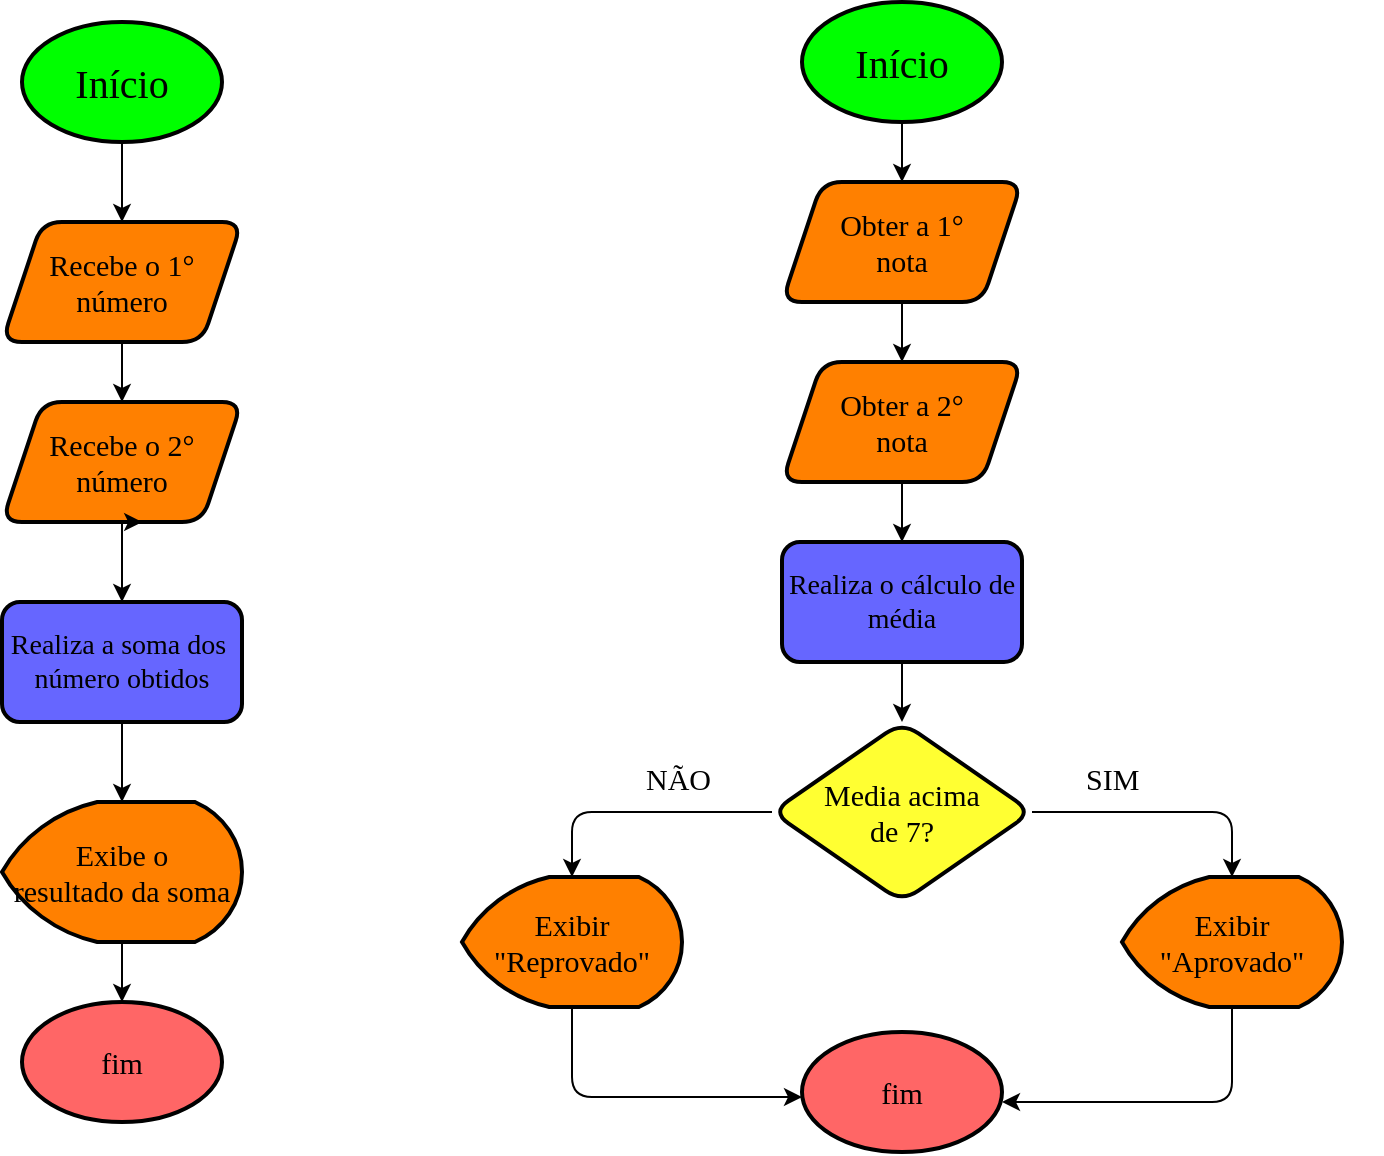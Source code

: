 <mxfile version="23.1.4" type="device" pages="2">
  <diagram name="Página-1" id="GwwbsuIYYyvBAM-cf4rD">
    <mxGraphModel dx="1050" dy="565" grid="1" gridSize="10" guides="1" tooltips="1" connect="1" arrows="1" fold="1" page="1" pageScale="1" pageWidth="827" pageHeight="1169" math="0" shadow="0">
      <root>
        <mxCell id="0" />
        <mxCell id="1" parent="0" />
        <mxCell id="wofZfrd_NkYdQqWlHPXu-3" value="" style="edgeStyle=orthogonalEdgeStyle;rounded=1;orthogonalLoop=1;jettySize=auto;html=1;fillColor=none;" parent="1" source="wofZfrd_NkYdQqWlHPXu-1" target="wofZfrd_NkYdQqWlHPXu-2" edge="1">
          <mxGeometry relative="1" as="geometry" />
        </mxCell>
        <mxCell id="wofZfrd_NkYdQqWlHPXu-1" value="&lt;font style=&quot;vertical-align: inherit;&quot;&gt;&lt;font style=&quot;vertical-align: inherit;&quot;&gt;&lt;font style=&quot;vertical-align: inherit;&quot;&gt;&lt;font style=&quot;vertical-align: inherit;&quot;&gt;&lt;font style=&quot;vertical-align: inherit;&quot;&gt;&lt;font face=&quot;Georgia&quot; style=&quot;vertical-align: inherit; font-size: 20px;&quot;&gt;Início&lt;/font&gt;&lt;/font&gt;&lt;/font&gt;&lt;/font&gt;&lt;/font&gt;&lt;/font&gt;" style="strokeWidth=2;html=1;shape=mxgraph.flowchart.start_1;whiteSpace=wrap;fillColor=#00FF00;rounded=1;" parent="1" vertex="1">
          <mxGeometry x="50" y="20" width="100" height="60" as="geometry" />
        </mxCell>
        <mxCell id="wofZfrd_NkYdQqWlHPXu-5" value="" style="edgeStyle=orthogonalEdgeStyle;rounded=1;orthogonalLoop=1;jettySize=auto;html=1;" parent="1" source="wofZfrd_NkYdQqWlHPXu-2" target="wofZfrd_NkYdQqWlHPXu-4" edge="1">
          <mxGeometry relative="1" as="geometry" />
        </mxCell>
        <mxCell id="wofZfrd_NkYdQqWlHPXu-2" value="&lt;font face=&quot;Georgia&quot; style=&quot;font-size: 15px;&quot;&gt;Recebe o 1° &lt;br&gt;número&lt;/font&gt;" style="shape=parallelogram;perimeter=parallelogramPerimeter;whiteSpace=wrap;html=1;fixedSize=1;fillColor=#FF8000;strokeWidth=2;rounded=1;" parent="1" vertex="1">
          <mxGeometry x="40" y="120" width="120" height="60" as="geometry" />
        </mxCell>
        <mxCell id="wofZfrd_NkYdQqWlHPXu-8" value="" style="edgeStyle=orthogonalEdgeStyle;rounded=1;orthogonalLoop=1;jettySize=auto;html=1;" parent="1" source="wofZfrd_NkYdQqWlHPXu-4" target="wofZfrd_NkYdQqWlHPXu-7" edge="1">
          <mxGeometry relative="1" as="geometry" />
        </mxCell>
        <mxCell id="wofZfrd_NkYdQqWlHPXu-4" value="&lt;font face=&quot;Georgia&quot; style=&quot;font-size: 15px;&quot;&gt;Recebe o 2° &lt;br&gt;número&lt;/font&gt;" style="shape=parallelogram;perimeter=parallelogramPerimeter;whiteSpace=wrap;html=1;fixedSize=1;fillColor=#FF8000;strokeWidth=2;rounded=1;" parent="1" vertex="1">
          <mxGeometry x="40" y="210" width="120" height="60" as="geometry" />
        </mxCell>
        <mxCell id="wofZfrd_NkYdQqWlHPXu-6" style="edgeStyle=orthogonalEdgeStyle;rounded=1;orthogonalLoop=1;jettySize=auto;html=1;exitX=0.5;exitY=1;exitDx=0;exitDy=0;entryX=0.584;entryY=0.993;entryDx=0;entryDy=0;entryPerimeter=0;" parent="1" source="wofZfrd_NkYdQqWlHPXu-4" target="wofZfrd_NkYdQqWlHPXu-4" edge="1">
          <mxGeometry relative="1" as="geometry" />
        </mxCell>
        <mxCell id="wofZfrd_NkYdQqWlHPXu-12" value="" style="edgeStyle=orthogonalEdgeStyle;rounded=1;orthogonalLoop=1;jettySize=auto;html=1;" parent="1" source="wofZfrd_NkYdQqWlHPXu-7" target="wofZfrd_NkYdQqWlHPXu-11" edge="1">
          <mxGeometry relative="1" as="geometry" />
        </mxCell>
        <mxCell id="wofZfrd_NkYdQqWlHPXu-7" value="&lt;font face=&quot;Georgia&quot; style=&quot;font-size: 14px;&quot;&gt;Realiza a soma dos&amp;nbsp;&lt;br&gt;número obtidos&lt;/font&gt;" style="whiteSpace=wrap;html=1;fillColor=#6666FF;strokeWidth=2;rounded=1;" parent="1" vertex="1">
          <mxGeometry x="40" y="310" width="120" height="60" as="geometry" />
        </mxCell>
        <mxCell id="OnCNZ22-RfatHQXrc4Uk-1" value="" style="edgeStyle=orthogonalEdgeStyle;rounded=1;orthogonalLoop=1;jettySize=auto;html=1;" edge="1" parent="1" source="wofZfrd_NkYdQqWlHPXu-11" target="wofZfrd_NkYdQqWlHPXu-13">
          <mxGeometry relative="1" as="geometry" />
        </mxCell>
        <mxCell id="wofZfrd_NkYdQqWlHPXu-11" value="&lt;font face=&quot;Georgia&quot; style=&quot;font-size: 15px;&quot;&gt;Exibe o&lt;br&gt;&amp;nbsp;resultado da soma&amp;nbsp;&lt;/font&gt;" style="strokeWidth=2;html=1;shape=mxgraph.flowchart.display;whiteSpace=wrap;fillColor=#FF8000;rounded=1;" parent="1" vertex="1">
          <mxGeometry x="40" y="410" width="120" height="70" as="geometry" />
        </mxCell>
        <mxCell id="wofZfrd_NkYdQqWlHPXu-13" value="&lt;font face=&quot;Georgia&quot; style=&quot;font-size: 15px;&quot;&gt;fim&lt;/font&gt;" style="strokeWidth=2;html=1;shape=mxgraph.flowchart.start_1;whiteSpace=wrap;fillColor=#FF6666;rounded=1;" parent="1" vertex="1">
          <mxGeometry x="50" y="510" width="100" height="60" as="geometry" />
        </mxCell>
        <mxCell id="OnCNZ22-RfatHQXrc4Uk-4" value="" style="edgeStyle=orthogonalEdgeStyle;rounded=1;orthogonalLoop=1;jettySize=auto;html=1;" edge="1" parent="1" source="OnCNZ22-RfatHQXrc4Uk-2" target="OnCNZ22-RfatHQXrc4Uk-3">
          <mxGeometry relative="1" as="geometry" />
        </mxCell>
        <mxCell id="OnCNZ22-RfatHQXrc4Uk-2" value="&lt;font style=&quot;vertical-align: inherit;&quot;&gt;&lt;font style=&quot;vertical-align: inherit;&quot;&gt;&lt;font style=&quot;vertical-align: inherit;&quot;&gt;&lt;font style=&quot;vertical-align: inherit;&quot;&gt;&lt;font style=&quot;vertical-align: inherit;&quot;&gt;&lt;font face=&quot;Georgia&quot; style=&quot;vertical-align: inherit; font-size: 20px;&quot;&gt;Início&lt;/font&gt;&lt;/font&gt;&lt;/font&gt;&lt;/font&gt;&lt;/font&gt;&lt;/font&gt;" style="strokeWidth=2;html=1;shape=mxgraph.flowchart.start_1;whiteSpace=wrap;fillColor=#00FF00;rounded=1;" vertex="1" parent="1">
          <mxGeometry x="440" y="10" width="100" height="60" as="geometry" />
        </mxCell>
        <mxCell id="OnCNZ22-RfatHQXrc4Uk-6" value="" style="edgeStyle=orthogonalEdgeStyle;rounded=1;orthogonalLoop=1;jettySize=auto;html=1;" edge="1" parent="1" source="OnCNZ22-RfatHQXrc4Uk-3" target="OnCNZ22-RfatHQXrc4Uk-5">
          <mxGeometry relative="1" as="geometry" />
        </mxCell>
        <mxCell id="OnCNZ22-RfatHQXrc4Uk-3" value="&lt;font face=&quot;Georgia&quot;&gt;&lt;span style=&quot;font-size: 15px;&quot;&gt;Obter a 1° &lt;br&gt;nota&lt;/span&gt;&lt;/font&gt;" style="shape=parallelogram;perimeter=parallelogramPerimeter;whiteSpace=wrap;html=1;fixedSize=1;fillColor=#FF8000;strokeWidth=2;rounded=1;" vertex="1" parent="1">
          <mxGeometry x="430" y="100" width="120" height="60" as="geometry" />
        </mxCell>
        <mxCell id="OnCNZ22-RfatHQXrc4Uk-8" value="" style="edgeStyle=orthogonalEdgeStyle;rounded=1;orthogonalLoop=1;jettySize=auto;html=1;" edge="1" parent="1" source="OnCNZ22-RfatHQXrc4Uk-5" target="OnCNZ22-RfatHQXrc4Uk-7">
          <mxGeometry relative="1" as="geometry" />
        </mxCell>
        <mxCell id="OnCNZ22-RfatHQXrc4Uk-5" value="&lt;font face=&quot;Georgia&quot;&gt;&lt;span style=&quot;font-size: 15px;&quot;&gt;Obter a 2° &lt;br&gt;nota&lt;/span&gt;&lt;/font&gt;" style="shape=parallelogram;perimeter=parallelogramPerimeter;whiteSpace=wrap;html=1;fixedSize=1;fillColor=#FF8000;strokeWidth=2;rounded=1;" vertex="1" parent="1">
          <mxGeometry x="430" y="190" width="120" height="60" as="geometry" />
        </mxCell>
        <mxCell id="OnCNZ22-RfatHQXrc4Uk-12" value="" style="edgeStyle=orthogonalEdgeStyle;rounded=1;orthogonalLoop=1;jettySize=auto;html=1;" edge="1" parent="1" source="OnCNZ22-RfatHQXrc4Uk-7" target="OnCNZ22-RfatHQXrc4Uk-11">
          <mxGeometry relative="1" as="geometry" />
        </mxCell>
        <mxCell id="OnCNZ22-RfatHQXrc4Uk-7" value="&lt;font face=&quot;Georgia&quot; style=&quot;font-size: 14px;&quot;&gt;Realiza o cálculo de média&lt;br&gt;&lt;/font&gt;" style="whiteSpace=wrap;html=1;fillColor=#6666FF;strokeWidth=2;rounded=1;" vertex="1" parent="1">
          <mxGeometry x="430" y="280" width="120" height="60" as="geometry" />
        </mxCell>
        <mxCell id="OnCNZ22-RfatHQXrc4Uk-15" value="" style="edgeStyle=orthogonalEdgeStyle;rounded=1;orthogonalLoop=1;jettySize=auto;html=1;entryX=0.5;entryY=0;entryDx=0;entryDy=0;entryPerimeter=0;" edge="1" parent="1" source="OnCNZ22-RfatHQXrc4Uk-11" target="OnCNZ22-RfatHQXrc4Uk-13">
          <mxGeometry relative="1" as="geometry" />
        </mxCell>
        <mxCell id="OnCNZ22-RfatHQXrc4Uk-17" value="" style="edgeStyle=orthogonalEdgeStyle;rounded=1;orthogonalLoop=1;jettySize=auto;html=1;entryX=0.5;entryY=0;entryDx=0;entryDy=0;entryPerimeter=0;" edge="1" parent="1" source="OnCNZ22-RfatHQXrc4Uk-11" target="OnCNZ22-RfatHQXrc4Uk-16">
          <mxGeometry relative="1" as="geometry" />
        </mxCell>
        <mxCell id="OnCNZ22-RfatHQXrc4Uk-11" value="&lt;font style=&quot;font-size: 15px;&quot; face=&quot;Georgia&quot;&gt;Media acima &lt;br&gt;de 7?&lt;/font&gt;" style="rhombus;whiteSpace=wrap;html=1;fillColor=#FFFF32;strokeWidth=2;rounded=1;" vertex="1" parent="1">
          <mxGeometry x="425" y="370" width="130" height="90" as="geometry" />
        </mxCell>
        <mxCell id="OnCNZ22-RfatHQXrc4Uk-22" value="" style="edgeStyle=orthogonalEdgeStyle;rounded=1;orthogonalLoop=1;jettySize=auto;html=1;" edge="1" parent="1" source="OnCNZ22-RfatHQXrc4Uk-13" target="OnCNZ22-RfatHQXrc4Uk-21">
          <mxGeometry relative="1" as="geometry">
            <Array as="points">
              <mxPoint x="655" y="560" />
            </Array>
          </mxGeometry>
        </mxCell>
        <mxCell id="OnCNZ22-RfatHQXrc4Uk-13" value="&lt;font style=&quot;font-size: 15px;&quot; face=&quot;Georgia&quot;&gt;Exibir &quot;Aprovado&quot;&lt;/font&gt;" style="strokeWidth=2;html=1;shape=mxgraph.flowchart.display;whiteSpace=wrap;fillColor=#FF8000;rounded=1;" vertex="1" parent="1">
          <mxGeometry x="600" y="447.5" width="110" height="65" as="geometry" />
        </mxCell>
        <mxCell id="OnCNZ22-RfatHQXrc4Uk-23" value="" style="edgeStyle=orthogonalEdgeStyle;rounded=1;orthogonalLoop=1;jettySize=auto;html=1;" edge="1" parent="1">
          <mxGeometry relative="1" as="geometry">
            <mxPoint x="325" y="510" as="sourcePoint" />
            <mxPoint x="440" y="557.5" as="targetPoint" />
            <Array as="points">
              <mxPoint x="325" y="557.5" />
            </Array>
          </mxGeometry>
        </mxCell>
        <mxCell id="OnCNZ22-RfatHQXrc4Uk-16" value="&lt;font style=&quot;font-size: 15px;&quot; face=&quot;Georgia&quot;&gt;Exibir &quot;Reprovado&quot;&lt;/font&gt;" style="strokeWidth=2;html=1;shape=mxgraph.flowchart.display;whiteSpace=wrap;fillColor=#FF8000;rounded=1;" vertex="1" parent="1">
          <mxGeometry x="270" y="447.5" width="110" height="65" as="geometry" />
        </mxCell>
        <mxCell id="OnCNZ22-RfatHQXrc4Uk-19" value="&lt;div style=&quot;text-align: center;&quot;&gt;&lt;span style=&quot;background-color: initial; font-size: 15px;&quot;&gt;&lt;font face=&quot;Georgia&quot;&gt;SIM&lt;/font&gt;&lt;/span&gt;&lt;/div&gt;&lt;div style=&quot;text-align: center;&quot;&gt;&lt;span style=&quot;background-color: initial; font-size: 15px;&quot;&gt;&lt;font face=&quot;Georgia&quot;&gt;&lt;br&gt;&lt;/font&gt;&lt;/span&gt;&lt;/div&gt;&lt;div style=&quot;text-align: center;&quot;&gt;&lt;span style=&quot;background-color: initial; font-size: 15px;&quot;&gt;&lt;font face=&quot;Georgia&quot;&gt;&lt;br&gt;&lt;/font&gt;&lt;/span&gt;&lt;/div&gt;" style="text;whiteSpace=wrap;html=1;rounded=1;" vertex="1" parent="1">
          <mxGeometry x="580" y="382.5" width="150" height="40" as="geometry" />
        </mxCell>
        <mxCell id="OnCNZ22-RfatHQXrc4Uk-20" value="&lt;div style=&quot;text-align: center;&quot;&gt;&lt;font face=&quot;Georgia&quot;&gt;&lt;span style=&quot;font-size: 15px;&quot;&gt;NÃO&lt;/span&gt;&lt;/font&gt;&lt;/div&gt;" style="text;whiteSpace=wrap;html=1;rounded=1;" vertex="1" parent="1">
          <mxGeometry x="360" y="382.5" width="150" height="40" as="geometry" />
        </mxCell>
        <mxCell id="OnCNZ22-RfatHQXrc4Uk-21" value="&lt;font face=&quot;Georgia&quot; style=&quot;font-size: 15px;&quot;&gt;fim&lt;/font&gt;" style="strokeWidth=2;html=1;shape=mxgraph.flowchart.start_1;whiteSpace=wrap;fillColor=#FF6666;rounded=1;" vertex="1" parent="1">
          <mxGeometry x="440" y="525" width="100" height="60" as="geometry" />
        </mxCell>
      </root>
    </mxGraphModel>
  </diagram>
  <diagram id="xcXewYNvT5n9ZJSah_UN" name="Página-2">
    <mxGraphModel dx="1877" dy="565" grid="1" gridSize="10" guides="1" tooltips="1" connect="1" arrows="1" fold="1" page="1" pageScale="1" pageWidth="827" pageHeight="1169" math="0" shadow="0">
      <root>
        <mxCell id="0" />
        <mxCell id="1" parent="0" />
        <mxCell id="hn-q_Bp5cV6z9h5RrYfC-3" value="" style="edgeStyle=orthogonalEdgeStyle;rounded=1;orthogonalLoop=1;jettySize=auto;html=1;" edge="1" parent="1" source="hn-q_Bp5cV6z9h5RrYfC-1" target="hn-q_Bp5cV6z9h5RrYfC-2">
          <mxGeometry relative="1" as="geometry" />
        </mxCell>
        <mxCell id="hn-q_Bp5cV6z9h5RrYfC-1" value="&lt;font style=&quot;font-size: 15px;&quot; face=&quot;Georgia&quot;&gt;Inicio&lt;/font&gt;" style="strokeWidth=2;html=1;shape=mxgraph.flowchart.start_1;whiteSpace=wrap;rounded=1;fillColor=#00FF00;" vertex="1" parent="1">
          <mxGeometry x="105" y="80" width="100" height="60" as="geometry" />
        </mxCell>
        <mxCell id="2qyHZyYAEf53-ac-eT_X-3" value="" style="edgeStyle=orthogonalEdgeStyle;rounded=1;orthogonalLoop=1;jettySize=auto;html=1;" edge="1" parent="1" source="hn-q_Bp5cV6z9h5RrYfC-2" target="VPPfioX01GyOaS9H5Xfv-3">
          <mxGeometry relative="1" as="geometry" />
        </mxCell>
        <mxCell id="hn-q_Bp5cV6z9h5RrYfC-2" value="&lt;font style=&quot;font-size: 15px;&quot; face=&quot;Georgia&quot;&gt;Solicitar &lt;br&gt;número ao&amp;nbsp;&lt;br&gt;usuário&lt;br&gt;&lt;/font&gt;" style="shape=parallelogram;perimeter=parallelogramPerimeter;whiteSpace=wrap;html=1;fixedSize=1;fillColor=#FF8000;strokeWidth=2;rounded=1;" vertex="1" parent="1">
          <mxGeometry x="95" y="180" width="120" height="60" as="geometry" />
        </mxCell>
        <mxCell id="aRNLvWTKKH1Kqkeg-1Ic-1" value="" style="edgeStyle=orthogonalEdgeStyle;rounded=1;orthogonalLoop=1;jettySize=auto;html=1;" edge="1" parent="1" source="VPPfioX01GyOaS9H5Xfv-3" target="IDS-ncwO7pc4p2b0TCyL-1">
          <mxGeometry relative="1" as="geometry" />
        </mxCell>
        <mxCell id="aRNLvWTKKH1Kqkeg-1Ic-3" value="" style="edgeStyle=orthogonalEdgeStyle;rounded=1;orthogonalLoop=1;jettySize=auto;html=1;" edge="1" parent="1" source="VPPfioX01GyOaS9H5Xfv-3" target="aRNLvWTKKH1Kqkeg-1Ic-2">
          <mxGeometry relative="1" as="geometry" />
        </mxCell>
        <mxCell id="VPPfioX01GyOaS9H5Xfv-3" value="&lt;font style=&quot;font-size: 13px;&quot; face=&quot;Georgia&quot;&gt;O número é maior que 0?&lt;/font&gt;" style="rhombus;whiteSpace=wrap;html=1;fillColor=#FFFF33;strokeWidth=2;rounded=1;" vertex="1" parent="1">
          <mxGeometry x="110" y="270" width="100" height="90" as="geometry" />
        </mxCell>
        <mxCell id="aRNLvWTKKH1Kqkeg-1Ic-8" value="" style="edgeStyle=orthogonalEdgeStyle;rounded=1;orthogonalLoop=1;jettySize=auto;html=1;entryX=0;entryY=0.5;entryDx=0;entryDy=0;entryPerimeter=0;exitX=0.5;exitY=1;exitDx=0;exitDy=0;exitPerimeter=0;" edge="1" parent="1" source="IDS-ncwO7pc4p2b0TCyL-1" target="aRNLvWTKKH1Kqkeg-1Ic-4">
          <mxGeometry relative="1" as="geometry" />
        </mxCell>
        <mxCell id="IDS-ncwO7pc4p2b0TCyL-1" value="&lt;font face=&quot;Georgia&quot; style=&quot;font-size: 15px;&quot;&gt;Exibir &quot;Negativo&quot;&lt;/font&gt;" style="strokeWidth=2;html=1;shape=mxgraph.flowchart.display;whiteSpace=wrap;rounded=1;fillColor=#FF8000;" vertex="1" parent="1">
          <mxGeometry y="370" width="100" height="60" as="geometry" />
        </mxCell>
        <mxCell id="aRNLvWTKKH1Kqkeg-1Ic-5" value="" style="edgeStyle=orthogonalEdgeStyle;rounded=1;orthogonalLoop=1;jettySize=auto;html=1;entryX=1;entryY=0.5;entryDx=0;entryDy=0;entryPerimeter=0;exitX=0.5;exitY=1;exitDx=0;exitDy=0;exitPerimeter=0;" edge="1" parent="1" source="aRNLvWTKKH1Kqkeg-1Ic-2" target="aRNLvWTKKH1Kqkeg-1Ic-4">
          <mxGeometry relative="1" as="geometry" />
        </mxCell>
        <mxCell id="aRNLvWTKKH1Kqkeg-1Ic-2" value="&lt;font style=&quot;font-size: 15px;&quot; face=&quot;Georgia&quot;&gt;Exibir &quot;Positivo&quot;&lt;/font&gt;" style="strokeWidth=2;html=1;shape=mxgraph.flowchart.display;whiteSpace=wrap;rounded=1;fillColor=#FF8000;" vertex="1" parent="1">
          <mxGeometry x="230" y="370" width="100" height="60" as="geometry" />
        </mxCell>
        <mxCell id="aRNLvWTKKH1Kqkeg-1Ic-4" value="&lt;font face=&quot;Georgia&quot; style=&quot;font-size: 15px;&quot;&gt;Fim&lt;/font&gt;" style="strokeWidth=2;html=1;shape=mxgraph.flowchart.start_1;whiteSpace=wrap;rounded=1;fillColor=#FF0000;" vertex="1" parent="1">
          <mxGeometry x="105" y="470" width="100" height="60" as="geometry" />
        </mxCell>
        <mxCell id="aRNLvWTKKH1Kqkeg-1Ic-11" value="" style="edgeStyle=orthogonalEdgeStyle;rounded=1;orthogonalLoop=1;jettySize=auto;html=1;" edge="1" parent="1" source="aRNLvWTKKH1Kqkeg-1Ic-9" target="aRNLvWTKKH1Kqkeg-1Ic-10">
          <mxGeometry relative="1" as="geometry" />
        </mxCell>
        <mxCell id="aRNLvWTKKH1Kqkeg-1Ic-9" value="&lt;font style=&quot;font-size: 15px;&quot; face=&quot;Georgia&quot;&gt;Inicio&lt;/font&gt;" style="strokeWidth=2;html=1;shape=mxgraph.flowchart.start_1;whiteSpace=wrap;rounded=1;fillColor=#00FF00;" vertex="1" parent="1">
          <mxGeometry x="540" y="10" width="100" height="60" as="geometry" />
        </mxCell>
        <mxCell id="2qyHZyYAEf53-ac-eT_X-9" value="" style="edgeStyle=orthogonalEdgeStyle;rounded=1;orthogonalLoop=1;jettySize=auto;html=1;" edge="1" parent="1" source="aRNLvWTKKH1Kqkeg-1Ic-10" target="2qyHZyYAEf53-ac-eT_X-8">
          <mxGeometry relative="1" as="geometry" />
        </mxCell>
        <mxCell id="aRNLvWTKKH1Kqkeg-1Ic-10" value="&lt;font style=&quot;font-size: 15px;&quot; face=&quot;Georgia&quot;&gt;Solicitar 1°&lt;br&gt;número&amp;nbsp;&lt;br&gt;&lt;/font&gt;" style="shape=parallelogram;perimeter=parallelogramPerimeter;whiteSpace=wrap;html=1;fixedSize=1;fillColor=#FF8000;strokeWidth=2;rounded=1;" vertex="1" parent="1">
          <mxGeometry x="530" y="90" width="120" height="60" as="geometry" />
        </mxCell>
        <mxCell id="aRNLvWTKKH1Kqkeg-1Ic-14" value="&lt;font style=&quot;font-size: 15px;&quot; face=&quot;Georgia&quot;&gt;SIM&lt;/font&gt;" style="text;whiteSpace=wrap;html=1;" vertex="1" parent="1">
          <mxGeometry x="230" y="290" width="120" height="40" as="geometry" />
        </mxCell>
        <mxCell id="aRNLvWTKKH1Kqkeg-1Ic-15" value="&lt;font face=&quot;Georgia&quot;&gt;&lt;span style=&quot;font-size: 15px;&quot;&gt;NÃO&lt;/span&gt;&lt;/font&gt;" style="text;whiteSpace=wrap;html=1;" vertex="1" parent="1">
          <mxGeometry x="60" y="290" width="120" height="40" as="geometry" />
        </mxCell>
        <mxCell id="2qyHZyYAEf53-ac-eT_X-12" value="" style="edgeStyle=orthogonalEdgeStyle;rounded=1;orthogonalLoop=1;jettySize=auto;html=1;entryX=0.582;entryY=-0.057;entryDx=0;entryDy=0;entryPerimeter=0;" edge="1" parent="1">
          <mxGeometry relative="1" as="geometry">
            <mxPoint x="540" y="323.4" as="sourcePoint" />
            <mxPoint x="468.2" y="369.98" as="targetPoint" />
          </mxGeometry>
        </mxCell>
        <mxCell id="2qyHZyYAEf53-ac-eT_X-13" value="" style="edgeStyle=orthogonalEdgeStyle;rounded=1;orthogonalLoop=1;jettySize=auto;html=1;entryX=0.5;entryY=0;entryDx=0;entryDy=0;entryPerimeter=0;" edge="1" parent="1" source="aRNLvWTKKH1Kqkeg-1Ic-16" target="2qyHZyYAEf53-ac-eT_X-7">
          <mxGeometry relative="1" as="geometry" />
        </mxCell>
        <mxCell id="aRNLvWTKKH1Kqkeg-1Ic-16" value="&lt;font style=&quot;font-size: 13px;&quot; face=&quot;Georgia&quot;&gt;&amp;nbsp;1° número é &lt;br&gt;maior que 2°?&lt;/font&gt;" style="rhombus;whiteSpace=wrap;html=1;fillColor=#FFFF33;strokeWidth=2;rounded=1;" vertex="1" parent="1">
          <mxGeometry x="540" y="270" width="100" height="100" as="geometry" />
        </mxCell>
        <mxCell id="2qyHZyYAEf53-ac-eT_X-18" value="" style="edgeStyle=orthogonalEdgeStyle;rounded=1;orthogonalLoop=1;jettySize=auto;html=1;entryX=1;entryY=0.5;entryDx=0;entryDy=0;entryPerimeter=0;exitX=0.5;exitY=1;exitDx=0;exitDy=0;exitPerimeter=0;" edge="1" parent="1" source="2qyHZyYAEf53-ac-eT_X-7" target="2qyHZyYAEf53-ac-eT_X-14">
          <mxGeometry relative="1" as="geometry" />
        </mxCell>
        <mxCell id="2qyHZyYAEf53-ac-eT_X-7" value="&lt;font face=&quot;Georgia&quot; style=&quot;font-size: 14px;&quot;&gt;Exibir &quot;1° numero é maior&quot;&lt;/font&gt;" style="strokeWidth=2;html=1;shape=mxgraph.flowchart.display;whiteSpace=wrap;rounded=1;fillColor=#FF8000;" vertex="1" parent="1">
          <mxGeometry x="670" y="370" width="100" height="60" as="geometry" />
        </mxCell>
        <mxCell id="2qyHZyYAEf53-ac-eT_X-10" value="" style="edgeStyle=orthogonalEdgeStyle;rounded=1;orthogonalLoop=1;jettySize=auto;html=1;" edge="1" parent="1" source="2qyHZyYAEf53-ac-eT_X-8" target="aRNLvWTKKH1Kqkeg-1Ic-16">
          <mxGeometry relative="1" as="geometry" />
        </mxCell>
        <mxCell id="2qyHZyYAEf53-ac-eT_X-8" value="&lt;font style=&quot;font-size: 15px;&quot; face=&quot;Georgia&quot;&gt;Solicitar 2°&lt;br&gt;número&amp;nbsp;&lt;br&gt;&lt;/font&gt;" style="shape=parallelogram;perimeter=parallelogramPerimeter;whiteSpace=wrap;html=1;fixedSize=1;fillColor=#FF8000;strokeWidth=2;rounded=1;" vertex="1" parent="1">
          <mxGeometry x="530" y="180" width="120" height="60" as="geometry" />
        </mxCell>
        <mxCell id="2qyHZyYAEf53-ac-eT_X-15" value="" style="edgeStyle=orthogonalEdgeStyle;rounded=1;orthogonalLoop=1;jettySize=auto;html=1;entryX=0;entryY=0.333;entryDx=0;entryDy=0;entryPerimeter=0;exitX=0.5;exitY=1;exitDx=0;exitDy=0;exitPerimeter=0;" edge="1" parent="1" source="2qyHZyYAEf53-ac-eT_X-11" target="2qyHZyYAEf53-ac-eT_X-14">
          <mxGeometry relative="1" as="geometry">
            <mxPoint x="460" y="440" as="sourcePoint" />
            <mxPoint x="556.6" y="517.38" as="targetPoint" />
            <Array as="points">
              <mxPoint x="460" y="490" />
              <mxPoint x="540" y="490" />
            </Array>
          </mxGeometry>
        </mxCell>
        <mxCell id="2qyHZyYAEf53-ac-eT_X-11" value="&lt;font face=&quot;Georgia&quot; style=&quot;font-size: 14px;&quot;&gt;Exibir &quot;2° numero é maior&quot;&lt;/font&gt;" style="strokeWidth=2;html=1;shape=mxgraph.flowchart.display;whiteSpace=wrap;rounded=1;fillColor=#FF8000;" vertex="1" parent="1">
          <mxGeometry x="410" y="370" width="100" height="60" as="geometry" />
        </mxCell>
        <mxCell id="2qyHZyYAEf53-ac-eT_X-14" value="&lt;font face=&quot;Georgia&quot; style=&quot;font-size: 15px;&quot;&gt;Fim&lt;/font&gt;" style="strokeWidth=2;html=1;shape=mxgraph.flowchart.start_1;whiteSpace=wrap;rounded=1;fillColor=#FF0000;" vertex="1" parent="1">
          <mxGeometry x="540" y="470" width="100" height="50" as="geometry" />
        </mxCell>
        <mxCell id="2qyHZyYAEf53-ac-eT_X-20" value="&lt;font style=&quot;font-size: 15px;&quot; face=&quot;Georgia&quot;&gt;SIM&lt;/font&gt;" style="text;whiteSpace=wrap;html=1;" vertex="1" parent="1">
          <mxGeometry x="660" y="295" width="120" height="40" as="geometry" />
        </mxCell>
        <mxCell id="2qyHZyYAEf53-ac-eT_X-21" value="&lt;font face=&quot;Georgia&quot;&gt;&lt;span style=&quot;font-size: 15px;&quot;&gt;NÃO&lt;/span&gt;&lt;/font&gt;" style="text;whiteSpace=wrap;html=1;" vertex="1" parent="1">
          <mxGeometry x="490" y="295" width="120" height="40" as="geometry" />
        </mxCell>
        <mxCell id="2qyHZyYAEf53-ac-eT_X-25" value="" style="edgeStyle=orthogonalEdgeStyle;rounded=1;orthogonalLoop=1;jettySize=auto;html=1;" edge="1" parent="1" source="2qyHZyYAEf53-ac-eT_X-23" target="2qyHZyYAEf53-ac-eT_X-24">
          <mxGeometry relative="1" as="geometry" />
        </mxCell>
        <mxCell id="2qyHZyYAEf53-ac-eT_X-23" value="&lt;font style=&quot;font-size: 15px;&quot; face=&quot;Georgia&quot;&gt;Inicio&lt;/font&gt;" style="strokeWidth=2;html=1;shape=mxgraph.flowchart.start_1;whiteSpace=wrap;rounded=1;fillColor=#00FF00;" vertex="1" parent="1">
          <mxGeometry x="350" y="585" width="100" height="60" as="geometry" />
        </mxCell>
        <mxCell id="2qyHZyYAEf53-ac-eT_X-27" value="" style="edgeStyle=orthogonalEdgeStyle;rounded=1;orthogonalLoop=1;jettySize=auto;html=1;" edge="1" parent="1" source="2qyHZyYAEf53-ac-eT_X-24" target="2qyHZyYAEf53-ac-eT_X-26">
          <mxGeometry relative="1" as="geometry" />
        </mxCell>
        <mxCell id="2qyHZyYAEf53-ac-eT_X-24" value="&lt;font style=&quot;font-size: 15px;&quot; face=&quot;Georgia&quot;&gt;Solicitar &lt;br&gt;a idade do&amp;nbsp;&lt;br&gt;usuário&lt;br&gt;&lt;/font&gt;" style="shape=parallelogram;perimeter=parallelogramPerimeter;whiteSpace=wrap;html=1;fixedSize=1;fillColor=#FF8000;strokeWidth=2;rounded=1;" vertex="1" parent="1">
          <mxGeometry x="340" y="680" width="120" height="60" as="geometry" />
        </mxCell>
        <mxCell id="2qyHZyYAEf53-ac-eT_X-29" value="" style="edgeStyle=orthogonalEdgeStyle;rounded=1;orthogonalLoop=1;jettySize=auto;html=1;" edge="1" parent="1" source="2qyHZyYAEf53-ac-eT_X-26" target="2qyHZyYAEf53-ac-eT_X-28">
          <mxGeometry relative="1" as="geometry" />
        </mxCell>
        <mxCell id="2qyHZyYAEf53-ac-eT_X-31" value="" style="edgeStyle=orthogonalEdgeStyle;rounded=1;orthogonalLoop=1;jettySize=auto;html=1;" edge="1" parent="1" source="2qyHZyYAEf53-ac-eT_X-26" target="2qyHZyYAEf53-ac-eT_X-30">
          <mxGeometry relative="1" as="geometry" />
        </mxCell>
        <mxCell id="2qyHZyYAEf53-ac-eT_X-26" value="&lt;font style=&quot;font-size: 13px;&quot; face=&quot;Georgia&quot;&gt;É maior &lt;br&gt;que 16?&lt;/font&gt;" style="rhombus;whiteSpace=wrap;html=1;fillColor=#FFFF33;strokeWidth=2;rounded=1;" vertex="1" parent="1">
          <mxGeometry x="350" y="780" width="100" height="90" as="geometry" />
        </mxCell>
        <mxCell id="2qyHZyYAEf53-ac-eT_X-33" value="" style="edgeStyle=orthogonalEdgeStyle;rounded=1;orthogonalLoop=1;jettySize=auto;html=1;exitX=0;exitY=0.5;exitDx=0;exitDy=0;" edge="1" parent="1" source="2qyHZyYAEf53-ac-eT_X-28" target="2qyHZyYAEf53-ac-eT_X-32">
          <mxGeometry relative="1" as="geometry" />
        </mxCell>
        <mxCell id="2qyHZyYAEf53-ac-eT_X-35" value="" style="edgeStyle=orthogonalEdgeStyle;rounded=1;orthogonalLoop=1;jettySize=auto;html=1;" edge="1" parent="1" source="2qyHZyYAEf53-ac-eT_X-28" target="2qyHZyYAEf53-ac-eT_X-34">
          <mxGeometry relative="1" as="geometry" />
        </mxCell>
        <mxCell id="2qyHZyYAEf53-ac-eT_X-28" value="&lt;font style=&quot;font-size: 13px;&quot; face=&quot;Georgia&quot;&gt;É maior &lt;br&gt;que 18?&lt;/font&gt;" style="rhombus;whiteSpace=wrap;html=1;fillColor=#FFFF33;strokeWidth=2;rounded=1;" vertex="1" parent="1">
          <mxGeometry x="520" y="880" width="100" height="90" as="geometry" />
        </mxCell>
        <mxCell id="2qyHZyYAEf53-ac-eT_X-38" value="" style="edgeStyle=orthogonalEdgeStyle;rounded=1;orthogonalLoop=1;jettySize=auto;html=1;entryX=0;entryY=0.5;entryDx=0;entryDy=0;entryPerimeter=0;exitX=0.5;exitY=1;exitDx=0;exitDy=0;exitPerimeter=0;" edge="1" parent="1" source="2qyHZyYAEf53-ac-eT_X-30" target="2qyHZyYAEf53-ac-eT_X-37">
          <mxGeometry relative="1" as="geometry" />
        </mxCell>
        <mxCell id="2qyHZyYAEf53-ac-eT_X-30" value="Não pode" style="strokeWidth=2;html=1;shape=mxgraph.flowchart.display;whiteSpace=wrap;rounded=1;fillColor=#FF8000;" vertex="1" parent="1">
          <mxGeometry x="200" y="900" width="100" height="60" as="geometry" />
        </mxCell>
        <mxCell id="2qyHZyYAEf53-ac-eT_X-40" value="" style="edgeStyle=orthogonalEdgeStyle;rounded=1;orthogonalLoop=1;jettySize=auto;html=1;" edge="1" parent="1" source="2qyHZyYAEf53-ac-eT_X-32" target="2qyHZyYAEf53-ac-eT_X-37">
          <mxGeometry relative="1" as="geometry" />
        </mxCell>
        <mxCell id="2qyHZyYAEf53-ac-eT_X-32" value="Opcional" style="strokeWidth=2;html=1;shape=mxgraph.flowchart.display;whiteSpace=wrap;rounded=1;fillColor=#FF8000;" vertex="1" parent="1">
          <mxGeometry x="400" y="980" width="100" height="60" as="geometry" />
        </mxCell>
        <mxCell id="2qyHZyYAEf53-ac-eT_X-39" value="" style="edgeStyle=orthogonalEdgeStyle;rounded=1;orthogonalLoop=1;jettySize=auto;html=1;entryX=1;entryY=0.5;entryDx=0;entryDy=0;entryPerimeter=0;exitX=0.5;exitY=1;exitDx=0;exitDy=0;exitPerimeter=0;" edge="1" parent="1" source="2qyHZyYAEf53-ac-eT_X-34" target="2qyHZyYAEf53-ac-eT_X-37">
          <mxGeometry relative="1" as="geometry" />
        </mxCell>
        <mxCell id="2qyHZyYAEf53-ac-eT_X-34" value="Obrigatório" style="strokeWidth=2;html=1;shape=mxgraph.flowchart.display;whiteSpace=wrap;rounded=1;fillColor=#FF8000;" vertex="1" parent="1">
          <mxGeometry x="650" y="980" width="100" height="60" as="geometry" />
        </mxCell>
        <mxCell id="2qyHZyYAEf53-ac-eT_X-37" value="&lt;font face=&quot;Georgia&quot; style=&quot;font-size: 15px;&quot;&gt;Fim&lt;/font&gt;" style="strokeWidth=2;html=1;shape=mxgraph.flowchart.start_1;whiteSpace=wrap;rounded=1;fillColor=#FF0000;" vertex="1" parent="1">
          <mxGeometry x="400" y="1119" width="100" height="50" as="geometry" />
        </mxCell>
        <mxCell id="2qyHZyYAEf53-ac-eT_X-41" value="&lt;font style=&quot;font-size: 30px;&quot; face=&quot;Georgia&quot;&gt;&lt;span style=&quot;&quot;&gt;1°&lt;br&gt;&lt;br&gt;&lt;/span&gt;&lt;/font&gt;" style="text;whiteSpace=wrap;html=1;" vertex="1" parent="1">
          <mxGeometry x="85" y="20" width="120" height="40" as="geometry" />
        </mxCell>
        <mxCell id="2qyHZyYAEf53-ac-eT_X-42" value="&lt;font face=&quot;Georgia&quot;&gt;&lt;span style=&quot;font-size: 30px;&quot;&gt;2°&lt;br&gt;&lt;/span&gt;&lt;/font&gt;" style="text;whiteSpace=wrap;html=1;" vertex="1" parent="1">
          <mxGeometry x="460" y="20" width="120" height="40" as="geometry" />
        </mxCell>
        <mxCell id="2qyHZyYAEf53-ac-eT_X-43" value="&lt;font style=&quot;font-size: 30px;&quot; face=&quot;Georgia&quot;&gt;&lt;span style=&quot;&quot;&gt;3°&lt;br&gt;&lt;br&gt;&lt;/span&gt;&lt;/font&gt;" style="text;whiteSpace=wrap;html=1;" vertex="1" parent="1">
          <mxGeometry x="280" y="580" width="120" height="40" as="geometry" />
        </mxCell>
      </root>
    </mxGraphModel>
  </diagram>
</mxfile>
